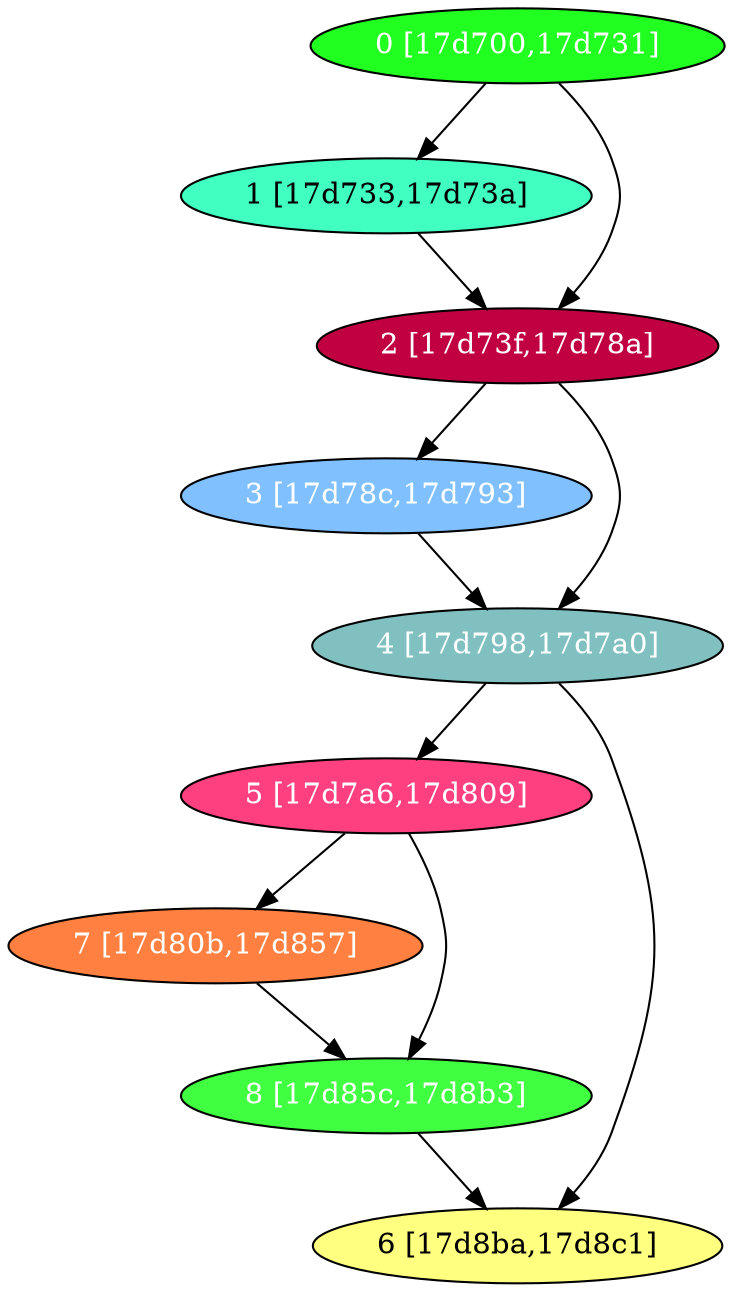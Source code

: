 diGraph libnss3{
	libnss3_0  [style=filled fillcolor="#20FF20" fontcolor="#ffffff" shape=oval label="0 [17d700,17d731]"]
	libnss3_1  [style=filled fillcolor="#40FFC0" fontcolor="#000000" shape=oval label="1 [17d733,17d73a]"]
	libnss3_2  [style=filled fillcolor="#C00040" fontcolor="#ffffff" shape=oval label="2 [17d73f,17d78a]"]
	libnss3_3  [style=filled fillcolor="#80C0FF" fontcolor="#ffffff" shape=oval label="3 [17d78c,17d793]"]
	libnss3_4  [style=filled fillcolor="#80C0C0" fontcolor="#ffffff" shape=oval label="4 [17d798,17d7a0]"]
	libnss3_5  [style=filled fillcolor="#FF4080" fontcolor="#ffffff" shape=oval label="5 [17d7a6,17d809]"]
	libnss3_6  [style=filled fillcolor="#FFFF80" fontcolor="#000000" shape=oval label="6 [17d8ba,17d8c1]"]
	libnss3_7  [style=filled fillcolor="#FF8040" fontcolor="#ffffff" shape=oval label="7 [17d80b,17d857]"]
	libnss3_8  [style=filled fillcolor="#40FF40" fontcolor="#ffffff" shape=oval label="8 [17d85c,17d8b3]"]

	libnss3_0 -> libnss3_1
	libnss3_0 -> libnss3_2
	libnss3_1 -> libnss3_2
	libnss3_2 -> libnss3_3
	libnss3_2 -> libnss3_4
	libnss3_3 -> libnss3_4
	libnss3_4 -> libnss3_5
	libnss3_4 -> libnss3_6
	libnss3_5 -> libnss3_7
	libnss3_5 -> libnss3_8
	libnss3_7 -> libnss3_8
	libnss3_8 -> libnss3_6
}